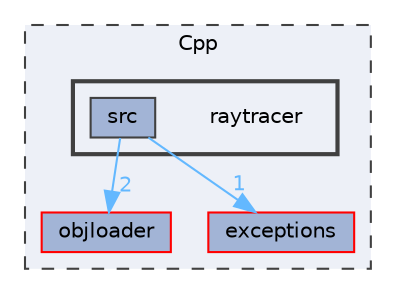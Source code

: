 digraph "Cpp/raytracer"
{
 // LATEX_PDF_SIZE
  bgcolor="transparent";
  edge [fontname=Helvetica,fontsize=10,labelfontname=Helvetica,labelfontsize=10];
  node [fontname=Helvetica,fontsize=10,shape=box,height=0.2,width=0.4];
  compound=true
  subgraph clusterdir_882abde7eca0231e2bae1ceefe5e858a {
    graph [ bgcolor="#edf0f7", pencolor="grey25", label="Cpp", fontname=Helvetica,fontsize=10 style="filled,dashed", URL="dir_882abde7eca0231e2bae1ceefe5e858a.html",tooltip=""]
  dir_46f038d98c29b85ae873c4d3a30697d6 [label="objloader", fillcolor="#a2b4d6", color="red", style="filled", URL="dir_46f038d98c29b85ae873c4d3a30697d6.html",tooltip=""];
  dir_7900dd791a76306ff53b19fea9f7cb39 [label="exceptions", fillcolor="#a2b4d6", color="red", style="filled", URL="dir_7900dd791a76306ff53b19fea9f7cb39.html",tooltip=""];
  subgraph clusterdir_1061d284018fbd45bbbfc991ca095c8e {
    graph [ bgcolor="#edf0f7", pencolor="grey25", label="", fontname=Helvetica,fontsize=10 style="filled,bold", URL="dir_1061d284018fbd45bbbfc991ca095c8e.html",tooltip=""]
    dir_1061d284018fbd45bbbfc991ca095c8e [shape=plaintext, label="raytracer"];
  dir_198e8c151f4aa06153c41e30091296f4 [label="src", fillcolor="#a2b4d6", color="grey25", style="filled", URL="dir_198e8c151f4aa06153c41e30091296f4.html",tooltip=""];
  }
  }
  dir_198e8c151f4aa06153c41e30091296f4->dir_46f038d98c29b85ae873c4d3a30697d6 [headlabel="2", labeldistance=1.5 headhref="dir_000016_000006.html" color="steelblue1" fontcolor="steelblue1"];
  dir_198e8c151f4aa06153c41e30091296f4->dir_7900dd791a76306ff53b19fea9f7cb39 [headlabel="1", labeldistance=1.5 headhref="dir_000016_000004.html" color="steelblue1" fontcolor="steelblue1"];
}
